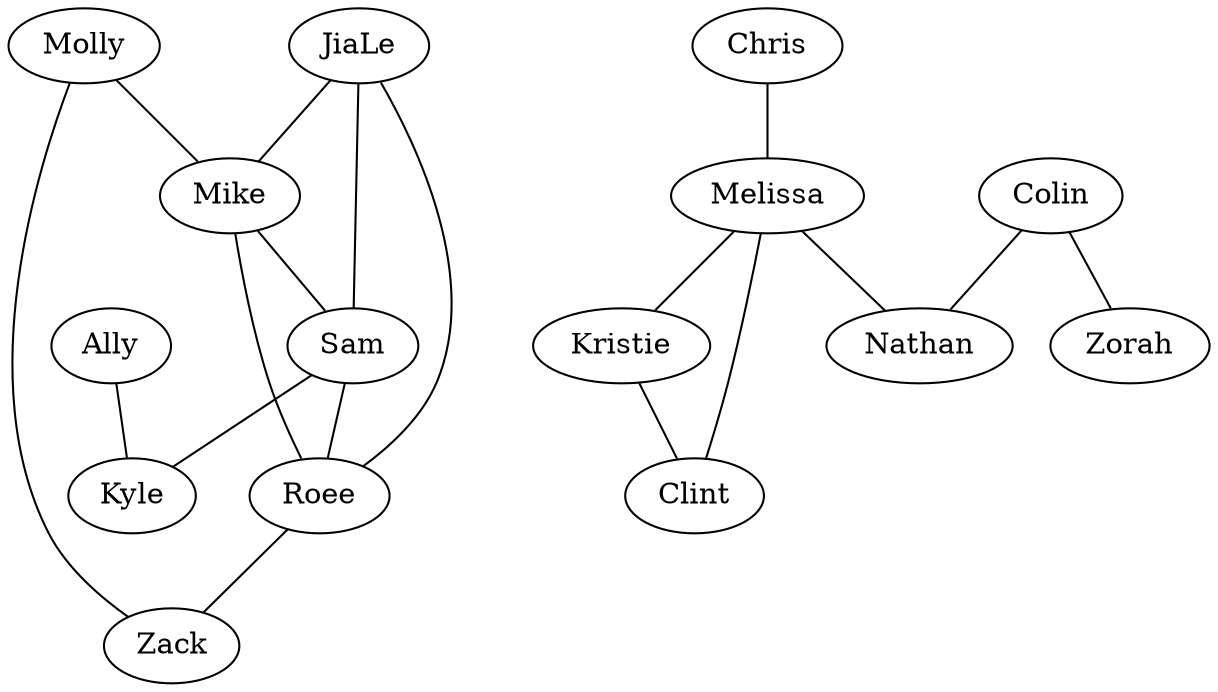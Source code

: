 graph {
      JiaLe -- Mike
      Roee -- Zack
      Molly -- Zack
      Chris -- Melissa
      Melissa -- Nathan
      Sam -- Roee
      Colin -- Zorah
      Ally -- Kyle
      JiaLe -- Sam
      Roee -- JiaLe
      Kristie -- Clint
      Clint -- Melissa
      Melissa -- Kristie
	  Colin -- Nathan
	  Molly -- Mike
	  Sam -- Kyle
	  Roee -- Mike
	  Mike -- Sam
}